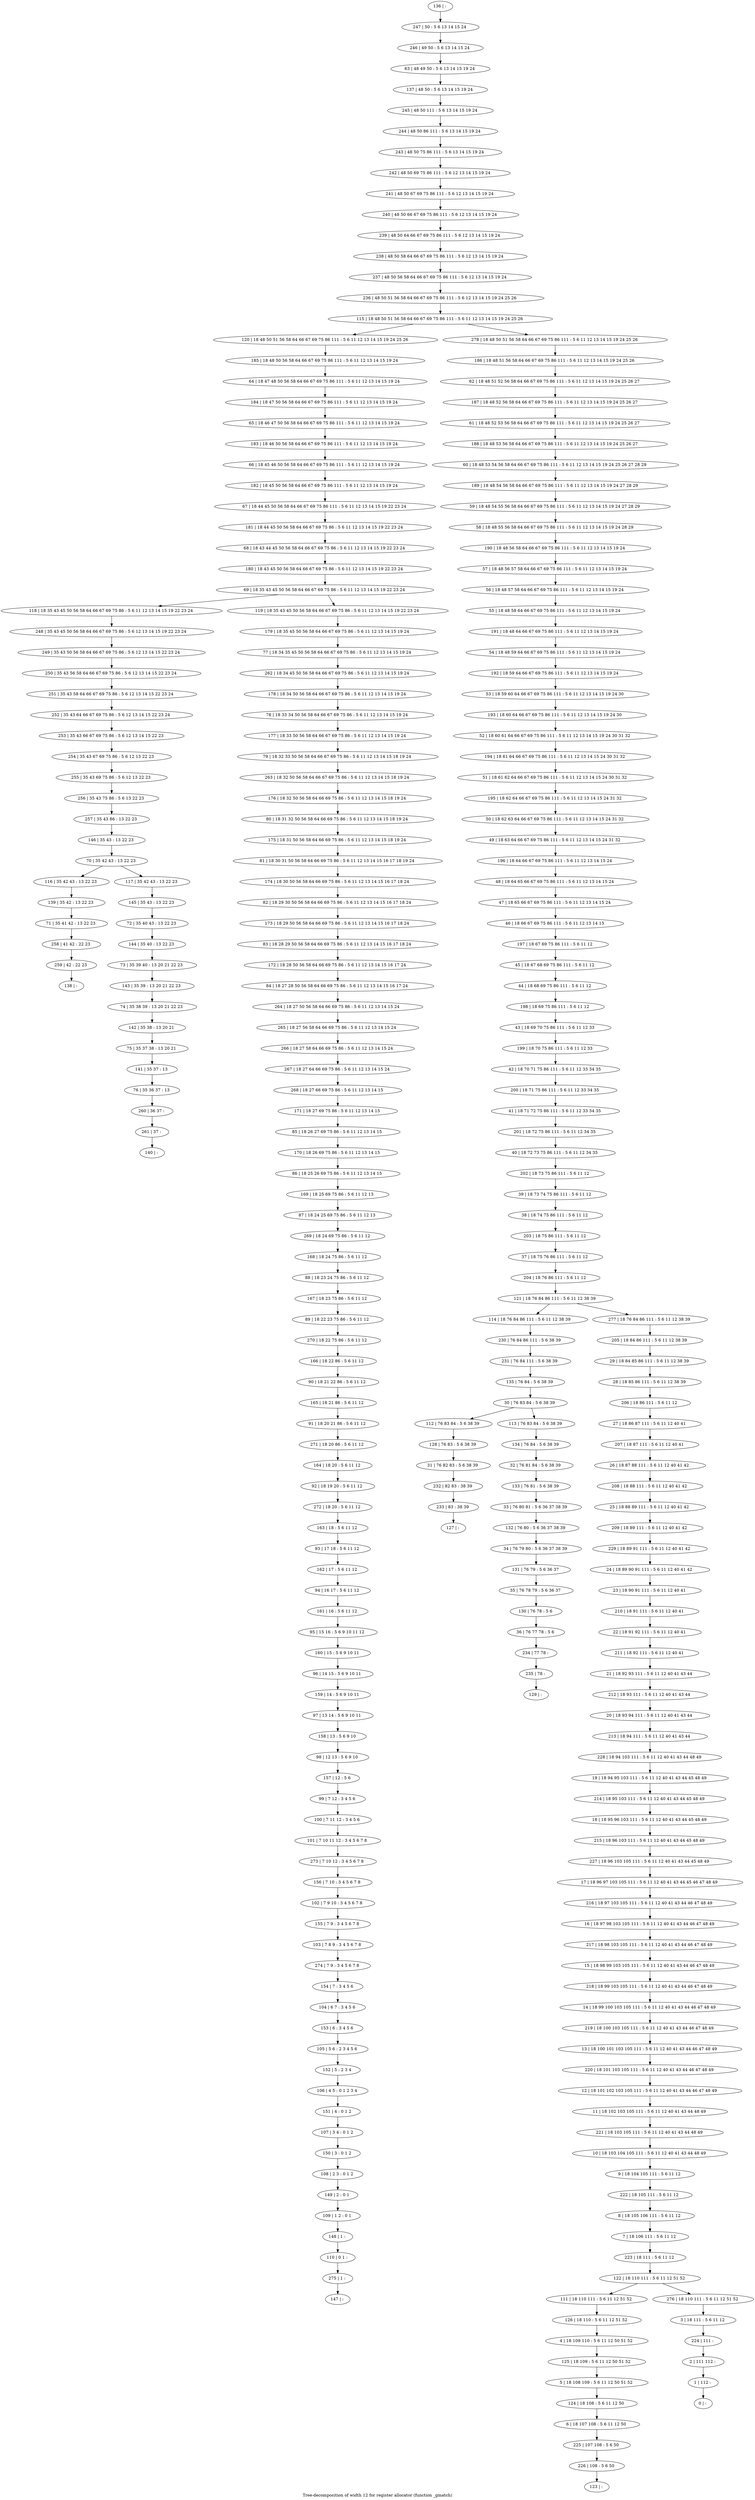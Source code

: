 digraph G {
graph [label="Tree-decomposition of width 12 for register allocator (function _gmatch)"]
0[label="0 | : "];
1[label="1 | 112 : "];
2[label="2 | 111 112 : "];
3[label="3 | 18 111 : 5 6 11 12 "];
4[label="4 | 18 109 110 : 5 6 11 12 50 51 52 "];
5[label="5 | 18 108 109 : 5 6 11 12 50 51 52 "];
6[label="6 | 18 107 108 : 5 6 11 12 50 "];
7[label="7 | 18 106 111 : 5 6 11 12 "];
8[label="8 | 18 105 106 111 : 5 6 11 12 "];
9[label="9 | 18 104 105 111 : 5 6 11 12 "];
10[label="10 | 18 103 104 105 111 : 5 6 11 12 40 41 43 44 48 49 "];
11[label="11 | 18 102 103 105 111 : 5 6 11 12 40 41 43 44 48 49 "];
12[label="12 | 18 101 102 103 105 111 : 5 6 11 12 40 41 43 44 46 47 48 49 "];
13[label="13 | 18 100 101 103 105 111 : 5 6 11 12 40 41 43 44 46 47 48 49 "];
14[label="14 | 18 99 100 103 105 111 : 5 6 11 12 40 41 43 44 46 47 48 49 "];
15[label="15 | 18 98 99 103 105 111 : 5 6 11 12 40 41 43 44 46 47 48 49 "];
16[label="16 | 18 97 98 103 105 111 : 5 6 11 12 40 41 43 44 46 47 48 49 "];
17[label="17 | 18 96 97 103 105 111 : 5 6 11 12 40 41 43 44 45 46 47 48 49 "];
18[label="18 | 18 95 96 103 111 : 5 6 11 12 40 41 43 44 45 48 49 "];
19[label="19 | 18 94 95 103 111 : 5 6 11 12 40 41 43 44 45 48 49 "];
20[label="20 | 18 93 94 111 : 5 6 11 12 40 41 43 44 "];
21[label="21 | 18 92 93 111 : 5 6 11 12 40 41 43 44 "];
22[label="22 | 18 91 92 111 : 5 6 11 12 40 41 "];
23[label="23 | 18 90 91 111 : 5 6 11 12 40 41 "];
24[label="24 | 18 89 90 91 111 : 5 6 11 12 40 41 42 "];
25[label="25 | 18 88 89 111 : 5 6 11 12 40 41 42 "];
26[label="26 | 18 87 88 111 : 5 6 11 12 40 41 42 "];
27[label="27 | 18 86 87 111 : 5 6 11 12 40 41 "];
28[label="28 | 18 85 86 111 : 5 6 11 12 38 39 "];
29[label="29 | 18 84 85 86 111 : 5 6 11 12 38 39 "];
30[label="30 | 76 83 84 : 5 6 38 39 "];
31[label="31 | 76 82 83 : 5 6 38 39 "];
32[label="32 | 76 81 84 : 5 6 38 39 "];
33[label="33 | 76 80 81 : 5 6 36 37 38 39 "];
34[label="34 | 76 79 80 : 5 6 36 37 38 39 "];
35[label="35 | 76 78 79 : 5 6 36 37 "];
36[label="36 | 76 77 78 : 5 6 "];
37[label="37 | 18 75 76 86 111 : 5 6 11 12 "];
38[label="38 | 18 74 75 86 111 : 5 6 11 12 "];
39[label="39 | 18 73 74 75 86 111 : 5 6 11 12 "];
40[label="40 | 18 72 73 75 86 111 : 5 6 11 12 34 35 "];
41[label="41 | 18 71 72 75 86 111 : 5 6 11 12 33 34 35 "];
42[label="42 | 18 70 71 75 86 111 : 5 6 11 12 33 34 35 "];
43[label="43 | 18 69 70 75 86 111 : 5 6 11 12 33 "];
44[label="44 | 18 68 69 75 86 111 : 5 6 11 12 "];
45[label="45 | 18 67 68 69 75 86 111 : 5 6 11 12 "];
46[label="46 | 18 66 67 69 75 86 111 : 5 6 11 12 13 14 15 "];
47[label="47 | 18 65 66 67 69 75 86 111 : 5 6 11 12 13 14 15 24 "];
48[label="48 | 18 64 65 66 67 69 75 86 111 : 5 6 11 12 13 14 15 24 "];
49[label="49 | 18 63 64 66 67 69 75 86 111 : 5 6 11 12 13 14 15 24 31 32 "];
50[label="50 | 18 62 63 64 66 67 69 75 86 111 : 5 6 11 12 13 14 15 24 31 32 "];
51[label="51 | 18 61 62 64 66 67 69 75 86 111 : 5 6 11 12 13 14 15 24 30 31 32 "];
52[label="52 | 18 60 61 64 66 67 69 75 86 111 : 5 6 11 12 13 14 15 19 24 30 31 32 "];
53[label="53 | 18 59 60 64 66 67 69 75 86 111 : 5 6 11 12 13 14 15 19 24 30 "];
54[label="54 | 18 48 59 64 66 67 69 75 86 111 : 5 6 11 12 13 14 15 19 24 "];
55[label="55 | 18 48 58 64 66 67 69 75 86 111 : 5 6 11 12 13 14 15 19 24 "];
56[label="56 | 18 48 57 58 64 66 67 69 75 86 111 : 5 6 11 12 13 14 15 19 24 "];
57[label="57 | 18 48 56 57 58 64 66 67 69 75 86 111 : 5 6 11 12 13 14 15 19 24 "];
58[label="58 | 18 48 55 56 58 64 66 67 69 75 86 111 : 5 6 11 12 13 14 15 19 24 28 29 "];
59[label="59 | 18 48 54 55 56 58 64 66 67 69 75 86 111 : 5 6 11 12 13 14 15 19 24 27 28 29 "];
60[label="60 | 18 48 53 54 56 58 64 66 67 69 75 86 111 : 5 6 11 12 13 14 15 19 24 25 26 27 28 29 "];
61[label="61 | 18 48 52 53 56 58 64 66 67 69 75 86 111 : 5 6 11 12 13 14 15 19 24 25 26 27 "];
62[label="62 | 18 48 51 52 56 58 64 66 67 69 75 86 111 : 5 6 11 12 13 14 15 19 24 25 26 27 "];
63[label="63 | 48 49 50 : 5 6 13 14 15 19 24 "];
64[label="64 | 18 47 48 50 56 58 64 66 67 69 75 86 111 : 5 6 11 12 13 14 15 19 24 "];
65[label="65 | 18 46 47 50 56 58 64 66 67 69 75 86 111 : 5 6 11 12 13 14 15 19 24 "];
66[label="66 | 18 45 46 50 56 58 64 66 67 69 75 86 111 : 5 6 11 12 13 14 15 19 24 "];
67[label="67 | 18 44 45 50 56 58 64 66 67 69 75 86 111 : 5 6 11 12 13 14 15 19 22 23 24 "];
68[label="68 | 18 43 44 45 50 56 58 64 66 67 69 75 86 : 5 6 11 12 13 14 15 19 22 23 24 "];
69[label="69 | 18 35 43 45 50 56 58 64 66 67 69 75 86 : 5 6 11 12 13 14 15 19 22 23 24 "];
70[label="70 | 35 42 43 : 13 22 23 "];
71[label="71 | 35 41 42 : 13 22 23 "];
72[label="72 | 35 40 43 : 13 22 23 "];
73[label="73 | 35 39 40 : 13 20 21 22 23 "];
74[label="74 | 35 38 39 : 13 20 21 22 23 "];
75[label="75 | 35 37 38 : 13 20 21 "];
76[label="76 | 35 36 37 : 13 "];
77[label="77 | 18 34 35 45 50 56 58 64 66 67 69 75 86 : 5 6 11 12 13 14 15 19 24 "];
78[label="78 | 18 33 34 50 56 58 64 66 67 69 75 86 : 5 6 11 12 13 14 15 19 24 "];
79[label="79 | 18 32 33 50 56 58 64 66 67 69 75 86 : 5 6 11 12 13 14 15 18 19 24 "];
80[label="80 | 18 31 32 50 56 58 64 66 69 75 86 : 5 6 11 12 13 14 15 18 19 24 "];
81[label="81 | 18 30 31 50 56 58 64 66 69 75 86 : 5 6 11 12 13 14 15 16 17 18 19 24 "];
82[label="82 | 18 29 30 50 56 58 64 66 69 75 86 : 5 6 11 12 13 14 15 16 17 18 24 "];
83[label="83 | 18 28 29 50 56 58 64 66 69 75 86 : 5 6 11 12 13 14 15 16 17 18 24 "];
84[label="84 | 18 27 28 50 56 58 64 66 69 75 86 : 5 6 11 12 13 14 15 16 17 24 "];
85[label="85 | 18 26 27 69 75 86 : 5 6 11 12 13 14 15 "];
86[label="86 | 18 25 26 69 75 86 : 5 6 11 12 13 14 15 "];
87[label="87 | 18 24 25 69 75 86 : 5 6 11 12 13 "];
88[label="88 | 18 23 24 75 86 : 5 6 11 12 "];
89[label="89 | 18 22 23 75 86 : 5 6 11 12 "];
90[label="90 | 18 21 22 86 : 5 6 11 12 "];
91[label="91 | 18 20 21 86 : 5 6 11 12 "];
92[label="92 | 18 19 20 : 5 6 11 12 "];
93[label="93 | 17 18 : 5 6 11 12 "];
94[label="94 | 16 17 : 5 6 11 12 "];
95[label="95 | 15 16 : 5 6 9 10 11 12 "];
96[label="96 | 14 15 : 5 6 9 10 11 "];
97[label="97 | 13 14 : 5 6 9 10 11 "];
98[label="98 | 12 13 : 5 6 9 10 "];
99[label="99 | 7 12 : 3 4 5 6 "];
100[label="100 | 7 11 12 : 3 4 5 6 "];
101[label="101 | 7 10 11 12 : 3 4 5 6 7 8 "];
102[label="102 | 7 9 10 : 3 4 5 6 7 8 "];
103[label="103 | 7 8 9 : 3 4 5 6 7 8 "];
104[label="104 | 6 7 : 3 4 5 6 "];
105[label="105 | 5 6 : 2 3 4 5 6 "];
106[label="106 | 4 5 : 0 1 2 3 4 "];
107[label="107 | 3 4 : 0 1 2 "];
108[label="108 | 2 3 : 0 1 2 "];
109[label="109 | 1 2 : 0 1 "];
110[label="110 | 0 1 : "];
111[label="111 | 18 110 111 : 5 6 11 12 51 52 "];
112[label="112 | 76 83 84 : 5 6 38 39 "];
113[label="113 | 76 83 84 : 5 6 38 39 "];
114[label="114 | 18 76 84 86 111 : 5 6 11 12 38 39 "];
115[label="115 | 18 48 50 51 56 58 64 66 67 69 75 86 111 : 5 6 11 12 13 14 15 19 24 25 26 "];
116[label="116 | 35 42 43 : 13 22 23 "];
117[label="117 | 35 42 43 : 13 22 23 "];
118[label="118 | 18 35 43 45 50 56 58 64 66 67 69 75 86 : 5 6 11 12 13 14 15 19 22 23 24 "];
119[label="119 | 18 35 43 45 50 56 58 64 66 67 69 75 86 : 5 6 11 12 13 14 15 19 22 23 24 "];
120[label="120 | 18 48 50 51 56 58 64 66 67 69 75 86 111 : 5 6 11 12 13 14 15 19 24 25 26 "];
121[label="121 | 18 76 84 86 111 : 5 6 11 12 38 39 "];
122[label="122 | 18 110 111 : 5 6 11 12 51 52 "];
123[label="123 | : "];
124[label="124 | 18 108 : 5 6 11 12 50 "];
125[label="125 | 18 109 : 5 6 11 12 50 51 52 "];
126[label="126 | 18 110 : 5 6 11 12 51 52 "];
127[label="127 | : "];
128[label="128 | 76 83 : 5 6 38 39 "];
129[label="129 | : "];
130[label="130 | 76 78 : 5 6 "];
131[label="131 | 76 79 : 5 6 36 37 "];
132[label="132 | 76 80 : 5 6 36 37 38 39 "];
133[label="133 | 76 81 : 5 6 38 39 "];
134[label="134 | 76 84 : 5 6 38 39 "];
135[label="135 | 76 84 : 5 6 38 39 "];
136[label="136 | : "];
137[label="137 | 48 50 : 5 6 13 14 15 19 24 "];
138[label="138 | : "];
139[label="139 | 35 42 : 13 22 23 "];
140[label="140 | : "];
141[label="141 | 35 37 : 13 "];
142[label="142 | 35 38 : 13 20 21 "];
143[label="143 | 35 39 : 13 20 21 22 23 "];
144[label="144 | 35 40 : 13 22 23 "];
145[label="145 | 35 43 : 13 22 23 "];
146[label="146 | 35 43 : 13 22 23 "];
147[label="147 | : "];
148[label="148 | 1 : "];
149[label="149 | 2 : 0 1 "];
150[label="150 | 3 : 0 1 2 "];
151[label="151 | 4 : 0 1 2 "];
152[label="152 | 5 : 2 3 4 "];
153[label="153 | 6 : 3 4 5 6 "];
154[label="154 | 7 : 3 4 5 6 "];
155[label="155 | 7 9 : 3 4 5 6 7 8 "];
156[label="156 | 7 10 : 3 4 5 6 7 8 "];
157[label="157 | 12 : 5 6 "];
158[label="158 | 13 : 5 6 9 10 "];
159[label="159 | 14 : 5 6 9 10 11 "];
160[label="160 | 15 : 5 6 9 10 11 "];
161[label="161 | 16 : 5 6 11 12 "];
162[label="162 | 17 : 5 6 11 12 "];
163[label="163 | 18 : 5 6 11 12 "];
164[label="164 | 18 20 : 5 6 11 12 "];
165[label="165 | 18 21 86 : 5 6 11 12 "];
166[label="166 | 18 22 86 : 5 6 11 12 "];
167[label="167 | 18 23 75 86 : 5 6 11 12 "];
168[label="168 | 18 24 75 86 : 5 6 11 12 "];
169[label="169 | 18 25 69 75 86 : 5 6 11 12 13 "];
170[label="170 | 18 26 69 75 86 : 5 6 11 12 13 14 15 "];
171[label="171 | 18 27 69 75 86 : 5 6 11 12 13 14 15 "];
172[label="172 | 18 28 50 56 58 64 66 69 75 86 : 5 6 11 12 13 14 15 16 17 24 "];
173[label="173 | 18 29 50 56 58 64 66 69 75 86 : 5 6 11 12 13 14 15 16 17 18 24 "];
174[label="174 | 18 30 50 56 58 64 66 69 75 86 : 5 6 11 12 13 14 15 16 17 18 24 "];
175[label="175 | 18 31 50 56 58 64 66 69 75 86 : 5 6 11 12 13 14 15 18 19 24 "];
176[label="176 | 18 32 50 56 58 64 66 69 75 86 : 5 6 11 12 13 14 15 18 19 24 "];
177[label="177 | 18 33 50 56 58 64 66 67 69 75 86 : 5 6 11 12 13 14 15 19 24 "];
178[label="178 | 18 34 50 56 58 64 66 67 69 75 86 : 5 6 11 12 13 14 15 19 24 "];
179[label="179 | 18 35 45 50 56 58 64 66 67 69 75 86 : 5 6 11 12 13 14 15 19 24 "];
180[label="180 | 18 43 45 50 56 58 64 66 67 69 75 86 : 5 6 11 12 13 14 15 19 22 23 24 "];
181[label="181 | 18 44 45 50 56 58 64 66 67 69 75 86 : 5 6 11 12 13 14 15 19 22 23 24 "];
182[label="182 | 18 45 50 56 58 64 66 67 69 75 86 111 : 5 6 11 12 13 14 15 19 24 "];
183[label="183 | 18 46 50 56 58 64 66 67 69 75 86 111 : 5 6 11 12 13 14 15 19 24 "];
184[label="184 | 18 47 50 56 58 64 66 67 69 75 86 111 : 5 6 11 12 13 14 15 19 24 "];
185[label="185 | 18 48 50 56 58 64 66 67 69 75 86 111 : 5 6 11 12 13 14 15 19 24 "];
186[label="186 | 18 48 51 56 58 64 66 67 69 75 86 111 : 5 6 11 12 13 14 15 19 24 25 26 "];
187[label="187 | 18 48 52 56 58 64 66 67 69 75 86 111 : 5 6 11 12 13 14 15 19 24 25 26 27 "];
188[label="188 | 18 48 53 56 58 64 66 67 69 75 86 111 : 5 6 11 12 13 14 15 19 24 25 26 27 "];
189[label="189 | 18 48 54 56 58 64 66 67 69 75 86 111 : 5 6 11 12 13 14 15 19 24 27 28 29 "];
190[label="190 | 18 48 56 58 64 66 67 69 75 86 111 : 5 6 11 12 13 14 15 19 24 "];
191[label="191 | 18 48 64 66 67 69 75 86 111 : 5 6 11 12 13 14 15 19 24 "];
192[label="192 | 18 59 64 66 67 69 75 86 111 : 5 6 11 12 13 14 15 19 24 "];
193[label="193 | 18 60 64 66 67 69 75 86 111 : 5 6 11 12 13 14 15 19 24 30 "];
194[label="194 | 18 61 64 66 67 69 75 86 111 : 5 6 11 12 13 14 15 24 30 31 32 "];
195[label="195 | 18 62 64 66 67 69 75 86 111 : 5 6 11 12 13 14 15 24 31 32 "];
196[label="196 | 18 64 66 67 69 75 86 111 : 5 6 11 12 13 14 15 24 "];
197[label="197 | 18 67 69 75 86 111 : 5 6 11 12 "];
198[label="198 | 18 69 75 86 111 : 5 6 11 12 "];
199[label="199 | 18 70 75 86 111 : 5 6 11 12 33 "];
200[label="200 | 18 71 75 86 111 : 5 6 11 12 33 34 35 "];
201[label="201 | 18 72 75 86 111 : 5 6 11 12 34 35 "];
202[label="202 | 18 73 75 86 111 : 5 6 11 12 "];
203[label="203 | 18 75 86 111 : 5 6 11 12 "];
204[label="204 | 18 76 86 111 : 5 6 11 12 "];
205[label="205 | 18 84 86 111 : 5 6 11 12 38 39 "];
206[label="206 | 18 86 111 : 5 6 11 12 "];
207[label="207 | 18 87 111 : 5 6 11 12 40 41 "];
208[label="208 | 18 88 111 : 5 6 11 12 40 41 42 "];
209[label="209 | 18 89 111 : 5 6 11 12 40 41 42 "];
210[label="210 | 18 91 111 : 5 6 11 12 40 41 "];
211[label="211 | 18 92 111 : 5 6 11 12 40 41 "];
212[label="212 | 18 93 111 : 5 6 11 12 40 41 43 44 "];
213[label="213 | 18 94 111 : 5 6 11 12 40 41 43 44 "];
214[label="214 | 18 95 103 111 : 5 6 11 12 40 41 43 44 45 48 49 "];
215[label="215 | 18 96 103 111 : 5 6 11 12 40 41 43 44 45 48 49 "];
216[label="216 | 18 97 103 105 111 : 5 6 11 12 40 41 43 44 46 47 48 49 "];
217[label="217 | 18 98 103 105 111 : 5 6 11 12 40 41 43 44 46 47 48 49 "];
218[label="218 | 18 99 103 105 111 : 5 6 11 12 40 41 43 44 46 47 48 49 "];
219[label="219 | 18 100 103 105 111 : 5 6 11 12 40 41 43 44 46 47 48 49 "];
220[label="220 | 18 101 103 105 111 : 5 6 11 12 40 41 43 44 46 47 48 49 "];
221[label="221 | 18 103 105 111 : 5 6 11 12 40 41 43 44 48 49 "];
222[label="222 | 18 105 111 : 5 6 11 12 "];
223[label="223 | 18 111 : 5 6 11 12 "];
224[label="224 | 111 : "];
225[label="225 | 107 108 : 5 6 50 "];
226[label="226 | 108 : 5 6 50 "];
227[label="227 | 18 96 103 105 111 : 5 6 11 12 40 41 43 44 45 48 49 "];
228[label="228 | 18 94 103 111 : 5 6 11 12 40 41 43 44 48 49 "];
229[label="229 | 18 89 91 111 : 5 6 11 12 40 41 42 "];
230[label="230 | 76 84 86 111 : 5 6 38 39 "];
231[label="231 | 76 84 111 : 5 6 38 39 "];
232[label="232 | 82 83 : 38 39 "];
233[label="233 | 83 : 38 39 "];
234[label="234 | 77 78 : "];
235[label="235 | 78 : "];
236[label="236 | 48 50 51 56 58 64 66 67 69 75 86 111 : 5 6 12 13 14 15 19 24 25 26 "];
237[label="237 | 48 50 56 58 64 66 67 69 75 86 111 : 5 6 12 13 14 15 19 24 "];
238[label="238 | 48 50 58 64 66 67 69 75 86 111 : 5 6 12 13 14 15 19 24 "];
239[label="239 | 48 50 64 66 67 69 75 86 111 : 5 6 12 13 14 15 19 24 "];
240[label="240 | 48 50 66 67 69 75 86 111 : 5 6 12 13 14 15 19 24 "];
241[label="241 | 48 50 67 69 75 86 111 : 5 6 12 13 14 15 19 24 "];
242[label="242 | 48 50 69 75 86 111 : 5 6 12 13 14 15 19 24 "];
243[label="243 | 48 50 75 86 111 : 5 6 13 14 15 19 24 "];
244[label="244 | 48 50 86 111 : 5 6 13 14 15 19 24 "];
245[label="245 | 48 50 111 : 5 6 13 14 15 19 24 "];
246[label="246 | 49 50 : 5 6 13 14 15 24 "];
247[label="247 | 50 : 5 6 13 14 15 24 "];
248[label="248 | 35 43 45 50 56 58 64 66 67 69 75 86 : 5 6 12 13 14 15 19 22 23 24 "];
249[label="249 | 35 43 50 56 58 64 66 67 69 75 86 : 5 6 12 13 14 15 22 23 24 "];
250[label="250 | 35 43 56 58 64 66 67 69 75 86 : 5 6 12 13 14 15 22 23 24 "];
251[label="251 | 35 43 58 64 66 67 69 75 86 : 5 6 12 13 14 15 22 23 24 "];
252[label="252 | 35 43 64 66 67 69 75 86 : 5 6 12 13 14 15 22 23 24 "];
253[label="253 | 35 43 66 67 69 75 86 : 5 6 12 13 14 15 22 23 "];
254[label="254 | 35 43 67 69 75 86 : 5 6 12 13 22 23 "];
255[label="255 | 35 43 69 75 86 : 5 6 12 13 22 23 "];
256[label="256 | 35 43 75 86 : 5 6 13 22 23 "];
257[label="257 | 35 43 86 : 13 22 23 "];
258[label="258 | 41 42 : 22 23 "];
259[label="259 | 42 : 22 23 "];
260[label="260 | 36 37 : "];
261[label="261 | 37 : "];
262[label="262 | 18 34 45 50 56 58 64 66 67 69 75 86 : 5 6 11 12 13 14 15 19 24 "];
263[label="263 | 18 32 50 56 58 64 66 67 69 75 86 : 5 6 11 12 13 14 15 18 19 24 "];
264[label="264 | 18 27 50 56 58 64 66 69 75 86 : 5 6 11 12 13 14 15 24 "];
265[label="265 | 18 27 56 58 64 66 69 75 86 : 5 6 11 12 13 14 15 24 "];
266[label="266 | 18 27 58 64 66 69 75 86 : 5 6 11 12 13 14 15 24 "];
267[label="267 | 18 27 64 66 69 75 86 : 5 6 11 12 13 14 15 24 "];
268[label="268 | 18 27 66 69 75 86 : 5 6 11 12 13 14 15 "];
269[label="269 | 18 24 69 75 86 : 5 6 11 12 "];
270[label="270 | 18 22 75 86 : 5 6 11 12 "];
271[label="271 | 18 20 86 : 5 6 11 12 "];
272[label="272 | 18 20 : 5 6 11 12 "];
273[label="273 | 7 10 12 : 3 4 5 6 7 8 "];
274[label="274 | 7 9 : 3 4 5 6 7 8 "];
275[label="275 | 1 : "];
276[label="276 | 18 110 111 : 5 6 11 12 51 52 "];
277[label="277 | 18 76 84 86 111 : 5 6 11 12 38 39 "];
278[label="278 | 18 48 50 51 56 58 64 66 67 69 75 86 111 : 5 6 11 12 13 14 15 19 24 25 26 "];
99->100 ;
100->101 ;
30->112 ;
30->113 ;
70->116 ;
70->117 ;
69->118 ;
69->119 ;
124->6 ;
5->124 ;
125->5 ;
4->125 ;
126->4 ;
111->126 ;
128->31 ;
112->128 ;
130->36 ;
35->130 ;
131->35 ;
34->131 ;
132->34 ;
33->132 ;
133->33 ;
32->133 ;
134->32 ;
113->134 ;
135->30 ;
139->71 ;
116->139 ;
141->76 ;
75->141 ;
142->75 ;
74->142 ;
143->74 ;
73->143 ;
144->73 ;
72->144 ;
145->72 ;
117->145 ;
146->70 ;
148->110 ;
109->148 ;
149->109 ;
108->149 ;
150->108 ;
107->150 ;
151->107 ;
106->151 ;
152->106 ;
105->152 ;
153->105 ;
104->153 ;
154->104 ;
155->103 ;
102->155 ;
156->102 ;
157->99 ;
98->157 ;
158->98 ;
97->158 ;
159->97 ;
96->159 ;
160->96 ;
95->160 ;
161->95 ;
94->161 ;
162->94 ;
93->162 ;
163->93 ;
164->92 ;
165->91 ;
90->165 ;
166->90 ;
167->89 ;
88->167 ;
168->88 ;
169->87 ;
86->169 ;
170->86 ;
85->170 ;
171->85 ;
172->84 ;
83->172 ;
173->83 ;
82->173 ;
174->82 ;
81->174 ;
175->81 ;
80->175 ;
176->80 ;
177->79 ;
78->177 ;
178->78 ;
179->77 ;
119->179 ;
180->69 ;
68->180 ;
181->68 ;
67->181 ;
182->67 ;
66->182 ;
183->66 ;
65->183 ;
184->65 ;
64->184 ;
185->64 ;
120->185 ;
6->225 ;
226->123 ;
225->226 ;
114->230 ;
231->135 ;
230->231 ;
31->232 ;
233->127 ;
232->233 ;
36->234 ;
235->129 ;
234->235 ;
118->248 ;
248->249 ;
249->250 ;
250->251 ;
251->252 ;
252->253 ;
253->254 ;
254->255 ;
255->256 ;
257->146 ;
256->257 ;
71->258 ;
259->138 ;
258->259 ;
76->260 ;
261->140 ;
260->261 ;
262->178 ;
77->262 ;
263->176 ;
79->263 ;
84->264 ;
264->265 ;
265->266 ;
266->267 ;
268->171 ;
267->268 ;
269->168 ;
87->269 ;
270->166 ;
89->270 ;
271->164 ;
91->271 ;
272->163 ;
92->272 ;
273->156 ;
101->273 ;
274->154 ;
103->274 ;
275->147 ;
110->275 ;
136->247 ;
247->246 ;
246->63 ;
63->137 ;
137->245 ;
245->244 ;
244->243 ;
243->242 ;
242->241 ;
241->240 ;
240->239 ;
239->238 ;
238->237 ;
237->236 ;
236->115 ;
186->62 ;
62->187 ;
187->61 ;
61->188 ;
188->60 ;
60->189 ;
189->59 ;
59->58 ;
58->190 ;
190->57 ;
57->56 ;
56->55 ;
55->191 ;
191->54 ;
54->192 ;
192->53 ;
53->193 ;
193->52 ;
52->194 ;
194->51 ;
51->195 ;
195->50 ;
50->49 ;
49->196 ;
196->48 ;
48->47 ;
47->46 ;
46->197 ;
197->45 ;
45->44 ;
44->198 ;
198->43 ;
43->199 ;
199->42 ;
42->200 ;
200->41 ;
41->201 ;
201->40 ;
40->202 ;
202->39 ;
39->38 ;
38->203 ;
203->37 ;
37->204 ;
204->121 ;
205->29 ;
29->28 ;
28->206 ;
206->27 ;
27->207 ;
207->26 ;
26->208 ;
208->25 ;
25->209 ;
209->229 ;
229->24 ;
24->23 ;
23->210 ;
210->22 ;
22->211 ;
211->21 ;
21->212 ;
212->20 ;
20->213 ;
213->228 ;
228->19 ;
19->214 ;
214->18 ;
18->215 ;
215->227 ;
227->17 ;
17->216 ;
216->16 ;
16->217 ;
217->15 ;
15->218 ;
218->14 ;
14->219 ;
219->13 ;
13->220 ;
220->12 ;
12->11 ;
11->221 ;
221->10 ;
10->9 ;
9->222 ;
222->8 ;
8->7 ;
7->223 ;
223->122 ;
3->224 ;
224->2 ;
2->1 ;
1->0 ;
276->3 ;
277->205 ;
278->186 ;
122->111 ;
122->276 ;
121->114 ;
121->277 ;
115->120 ;
115->278 ;
}
